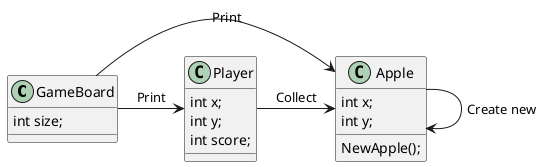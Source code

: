 @startuml

class GameBoard
{
    int size;
}

class Player
{
    int x;
    int y;
    int score;
}

class Apple
{
    int x;
    int y;

    NewApple();
}

GameBoard -> Player: Print
GameBoard -> Apple: Print
Player -> Apple: Collect
Apple -> Apple: Create new

@enduml